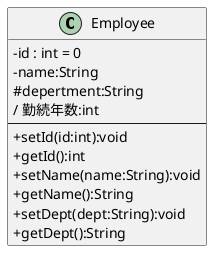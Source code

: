 @startuml クラス図
    skinparam classAttributeIconSize 0
    ' class A << ステレオタイプ >>{}
    ' class B {
    '     - 属性１:int
    '     - 属性２:String
    ' }
    ' class C{
    '     ---
    '     + 操作１():void
    '     + 操作２():String
    ' }
    ' class D{
    '     - 属性１:int
    '     - 属性２:String
    '     ---
    '     + 操作１():void
    '     + 操作２():String
    ' }
    class Employee{
        - id : int = 0
        - name:String
        # depertment:String
        / 勤続年数:int
        ---
        + setId(id:int):void
        + getId():int
        + setName(name:String):void
        + getName():String 
        + setDept(dept:String):void
        + getDept():String
    }
@enduml